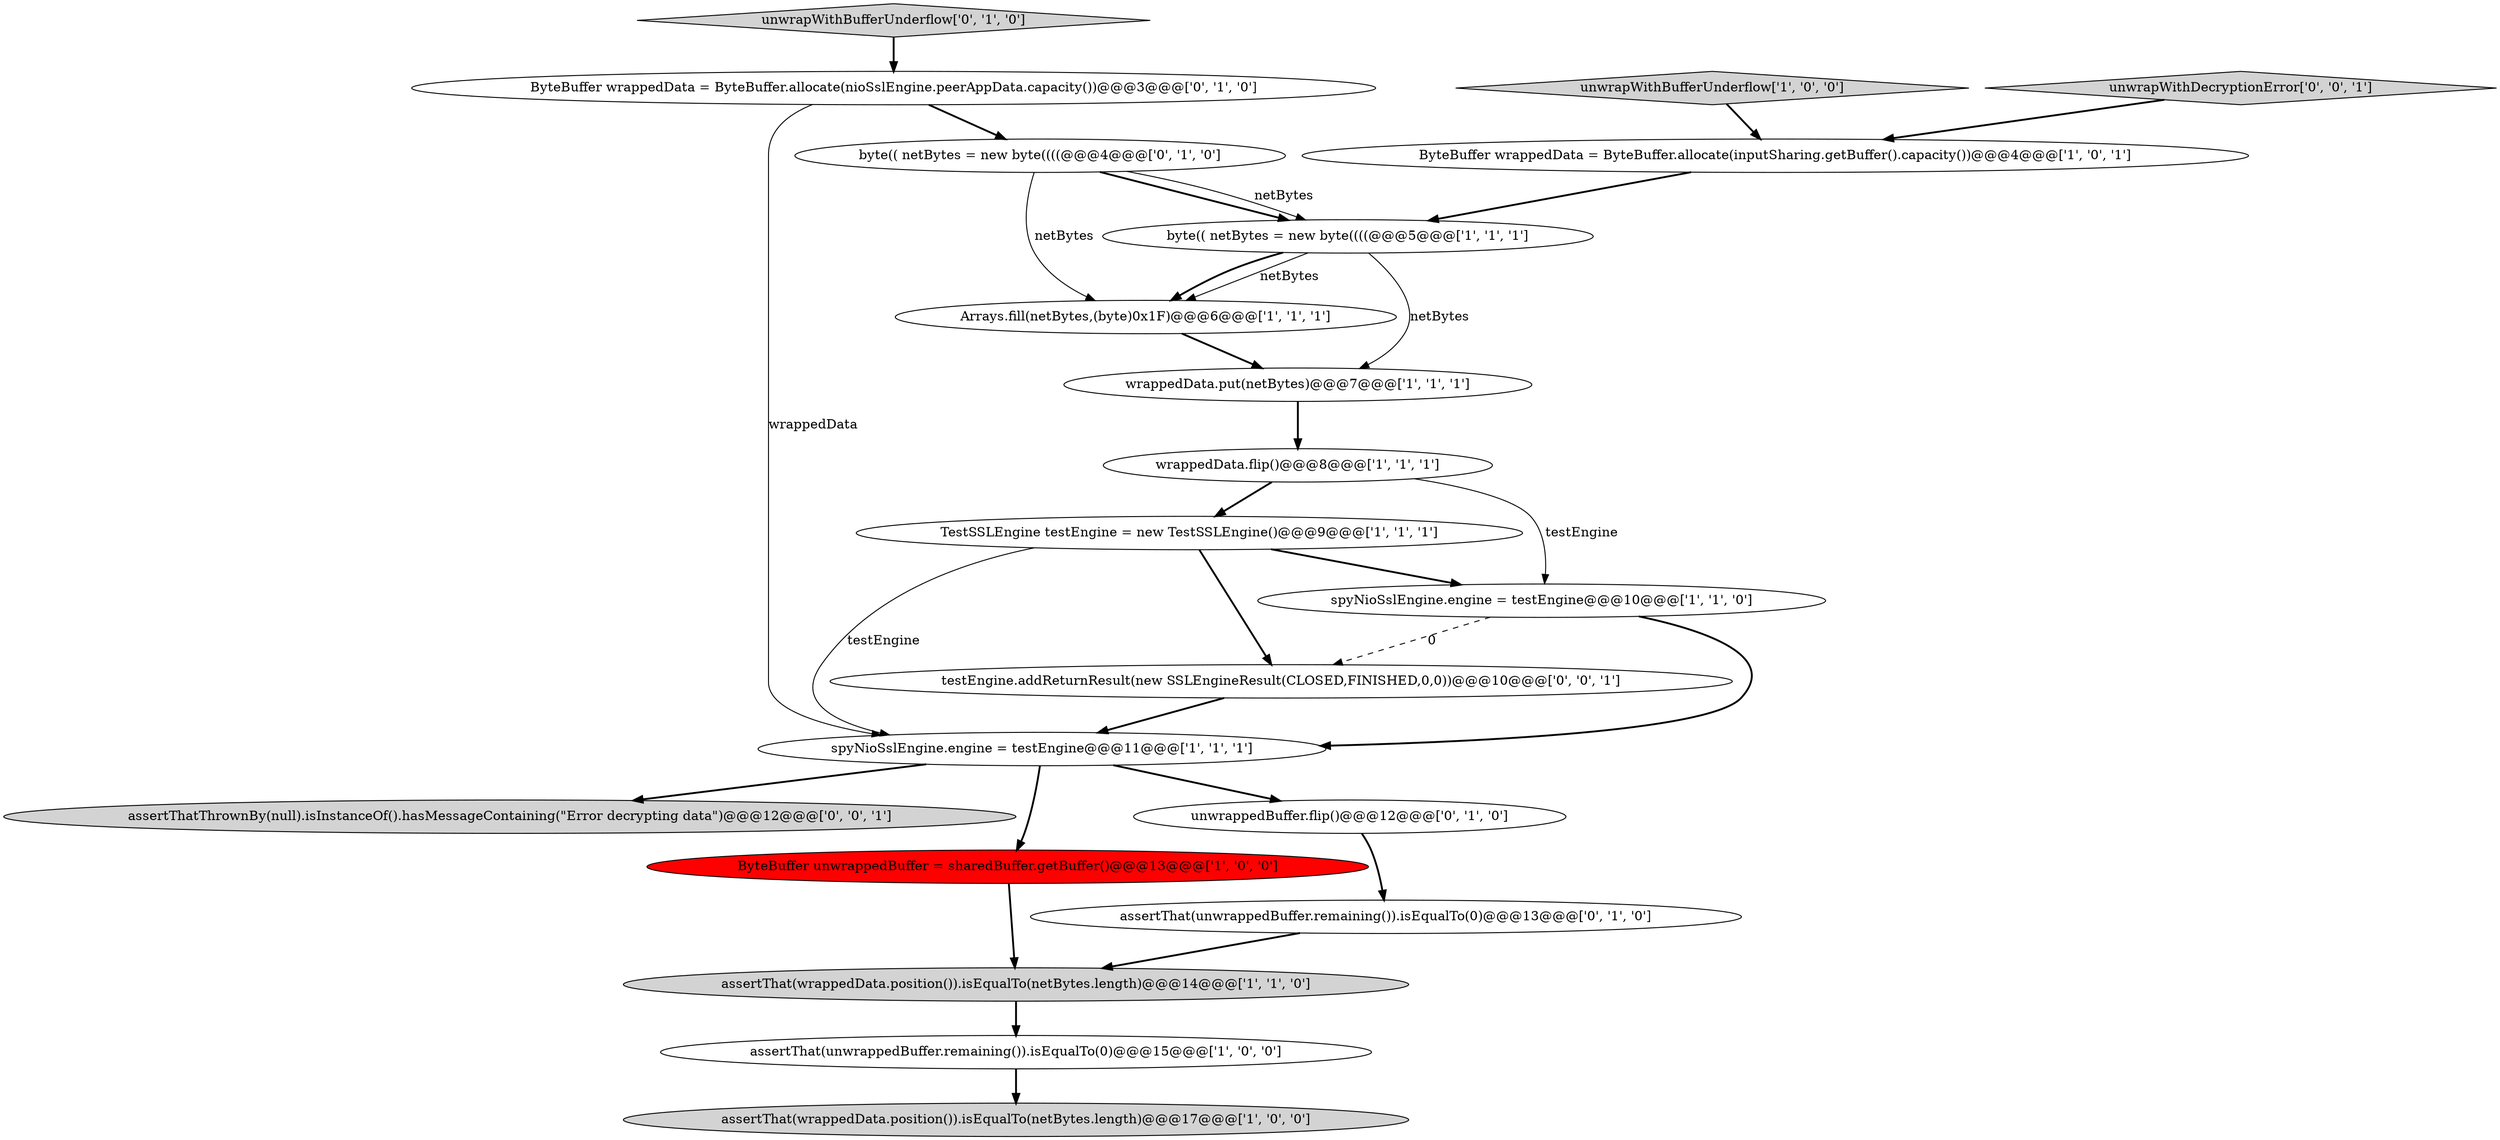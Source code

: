 digraph {
10 [style = filled, label = "spyNioSslEngine.engine = testEngine@@@10@@@['1', '1', '0']", fillcolor = white, shape = ellipse image = "AAA0AAABBB1BBB"];
5 [style = filled, label = "TestSSLEngine testEngine = new TestSSLEngine()@@@9@@@['1', '1', '1']", fillcolor = white, shape = ellipse image = "AAA0AAABBB1BBB"];
2 [style = filled, label = "assertThat(wrappedData.position()).isEqualTo(netBytes.length)@@@14@@@['1', '1', '0']", fillcolor = lightgray, shape = ellipse image = "AAA0AAABBB1BBB"];
18 [style = filled, label = "assertThatThrownBy(null).isInstanceOf().hasMessageContaining(\"Error decrypting data\")@@@12@@@['0', '0', '1']", fillcolor = lightgray, shape = ellipse image = "AAA0AAABBB3BBB"];
9 [style = filled, label = "wrappedData.flip()@@@8@@@['1', '1', '1']", fillcolor = white, shape = ellipse image = "AAA0AAABBB1BBB"];
13 [style = filled, label = "assertThat(unwrappedBuffer.remaining()).isEqualTo(0)@@@13@@@['0', '1', '0']", fillcolor = white, shape = ellipse image = "AAA0AAABBB2BBB"];
6 [style = filled, label = "assertThat(wrappedData.position()).isEqualTo(netBytes.length)@@@17@@@['1', '0', '0']", fillcolor = lightgray, shape = ellipse image = "AAA0AAABBB1BBB"];
14 [style = filled, label = "unwrapWithBufferUnderflow['0', '1', '0']", fillcolor = lightgray, shape = diamond image = "AAA0AAABBB2BBB"];
1 [style = filled, label = "unwrapWithBufferUnderflow['1', '0', '0']", fillcolor = lightgray, shape = diamond image = "AAA0AAABBB1BBB"];
12 [style = filled, label = "spyNioSslEngine.engine = testEngine@@@11@@@['1', '1', '1']", fillcolor = white, shape = ellipse image = "AAA0AAABBB1BBB"];
0 [style = filled, label = "ByteBuffer unwrappedBuffer = sharedBuffer.getBuffer()@@@13@@@['1', '0', '0']", fillcolor = red, shape = ellipse image = "AAA1AAABBB1BBB"];
19 [style = filled, label = "unwrapWithDecryptionError['0', '0', '1']", fillcolor = lightgray, shape = diamond image = "AAA0AAABBB3BBB"];
3 [style = filled, label = "wrappedData.put(netBytes)@@@7@@@['1', '1', '1']", fillcolor = white, shape = ellipse image = "AAA0AAABBB1BBB"];
20 [style = filled, label = "testEngine.addReturnResult(new SSLEngineResult(CLOSED,FINISHED,0,0))@@@10@@@['0', '0', '1']", fillcolor = white, shape = ellipse image = "AAA0AAABBB3BBB"];
15 [style = filled, label = "unwrappedBuffer.flip()@@@12@@@['0', '1', '0']", fillcolor = white, shape = ellipse image = "AAA0AAABBB2BBB"];
11 [style = filled, label = "byte(( netBytes = new byte((((@@@5@@@['1', '1', '1']", fillcolor = white, shape = ellipse image = "AAA0AAABBB1BBB"];
8 [style = filled, label = "Arrays.fill(netBytes,(byte)0x1F)@@@6@@@['1', '1', '1']", fillcolor = white, shape = ellipse image = "AAA0AAABBB1BBB"];
16 [style = filled, label = "byte(( netBytes = new byte((((@@@4@@@['0', '1', '0']", fillcolor = white, shape = ellipse image = "AAA0AAABBB2BBB"];
17 [style = filled, label = "ByteBuffer wrappedData = ByteBuffer.allocate(nioSslEngine.peerAppData.capacity())@@@3@@@['0', '1', '0']", fillcolor = white, shape = ellipse image = "AAA0AAABBB2BBB"];
4 [style = filled, label = "ByteBuffer wrappedData = ByteBuffer.allocate(inputSharing.getBuffer().capacity())@@@4@@@['1', '0', '1']", fillcolor = white, shape = ellipse image = "AAA0AAABBB1BBB"];
7 [style = filled, label = "assertThat(unwrappedBuffer.remaining()).isEqualTo(0)@@@15@@@['1', '0', '0']", fillcolor = white, shape = ellipse image = "AAA0AAABBB1BBB"];
5->10 [style = bold, label=""];
1->4 [style = bold, label=""];
15->13 [style = bold, label=""];
16->11 [style = bold, label=""];
5->20 [style = bold, label=""];
11->8 [style = solid, label="netBytes"];
0->2 [style = bold, label=""];
8->3 [style = bold, label=""];
12->15 [style = bold, label=""];
14->17 [style = bold, label=""];
16->8 [style = solid, label="netBytes"];
12->0 [style = bold, label=""];
3->9 [style = bold, label=""];
9->10 [style = solid, label="testEngine"];
10->12 [style = bold, label=""];
17->12 [style = solid, label="wrappedData"];
7->6 [style = bold, label=""];
20->12 [style = bold, label=""];
12->18 [style = bold, label=""];
9->5 [style = bold, label=""];
11->8 [style = bold, label=""];
10->20 [style = dashed, label="0"];
19->4 [style = bold, label=""];
2->7 [style = bold, label=""];
16->11 [style = solid, label="netBytes"];
11->3 [style = solid, label="netBytes"];
4->11 [style = bold, label=""];
17->16 [style = bold, label=""];
13->2 [style = bold, label=""];
5->12 [style = solid, label="testEngine"];
}
